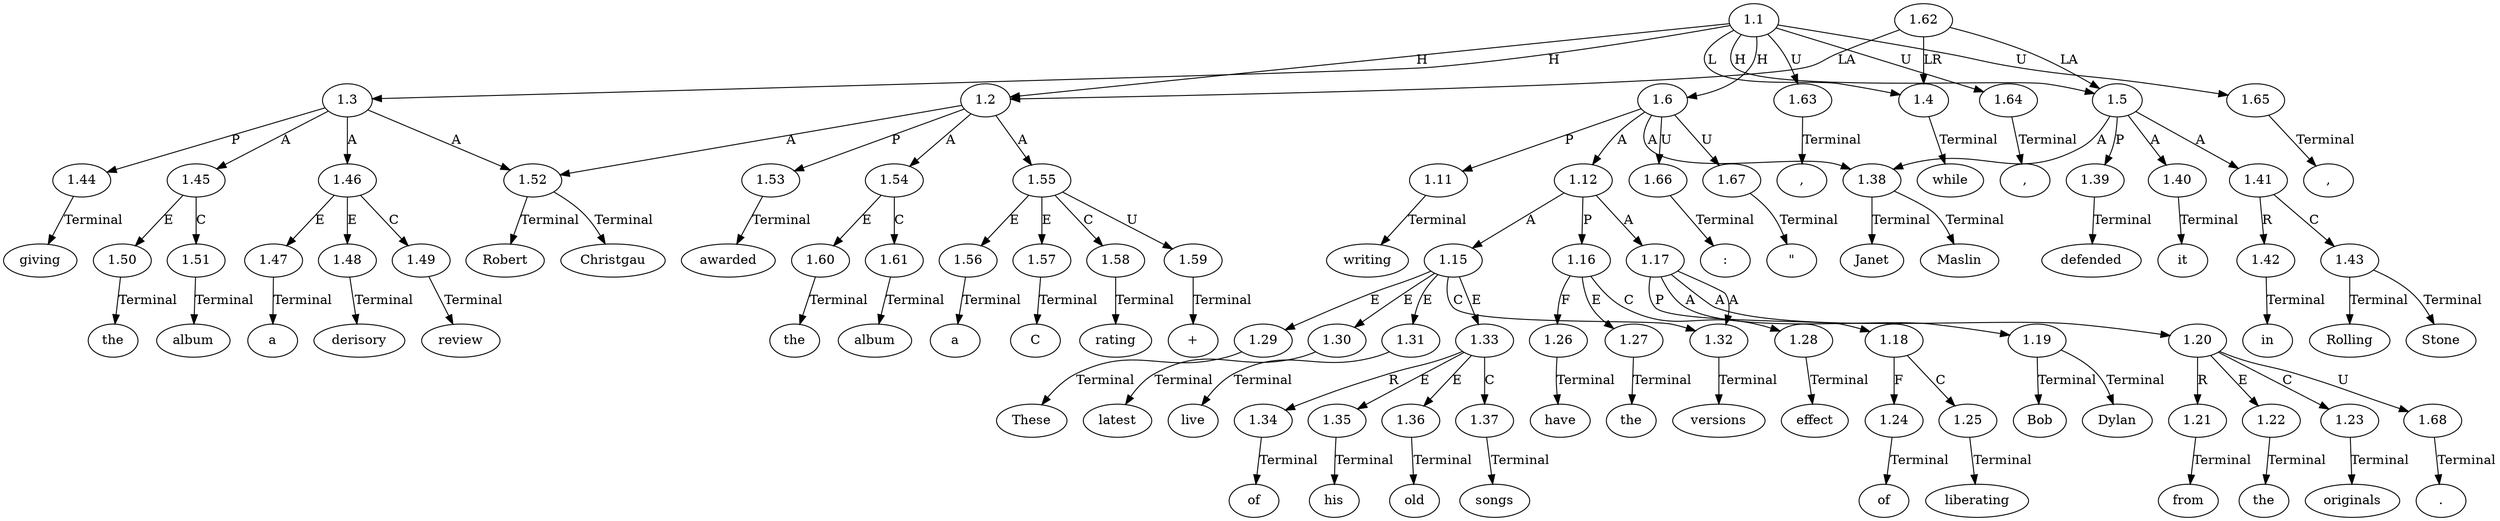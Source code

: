 // Graph
digraph {
	0.1 [label=Robert ordering=out]
	0.10 [label="," ordering=out]
	0.11 [label=giving ordering=out]
	0.12 [label=the ordering=out]
	0.13 [label=album ordering=out]
	0.14 [label=a ordering=out]
	0.15 [label=derisory ordering=out]
	0.16 [label=review ordering=out]
	0.17 [label="," ordering=out]
	0.18 [label=while ordering=out]
	0.19 [label=Janet ordering=out]
	0.2 [label=Christgau ordering=out]
	0.20 [label=Maslin ordering=out]
	0.21 [label=defended ordering=out]
	0.22 [label=it ordering=out]
	0.23 [label=in ordering=out]
	0.24 [label=Rolling ordering=out]
	0.25 [label=Stone ordering=out]
	0.26 [label="," ordering=out]
	0.27 [label=writing ordering=out]
	0.28 [label=":" ordering=out]
	0.29 [label="\"" ordering=out]
	0.3 [label=awarded ordering=out]
	0.30 [label=These ordering=out]
	0.31 [label=latest ordering=out]
	0.32 [label=live ordering=out]
	0.33 [label=versions ordering=out]
	0.34 [label=of ordering=out]
	0.35 [label=his ordering=out]
	0.36 [label=old ordering=out]
	0.37 [label=songs ordering=out]
	0.38 [label=have ordering=out]
	0.39 [label=the ordering=out]
	0.4 [label=the ordering=out]
	0.40 [label=effect ordering=out]
	0.41 [label=of ordering=out]
	0.42 [label=liberating ordering=out]
	0.43 [label=Bob ordering=out]
	0.44 [label=Dylan ordering=out]
	0.45 [label=from ordering=out]
	0.46 [label=the ordering=out]
	0.47 [label=originals ordering=out]
	0.48 [label="." ordering=out]
	0.5 [label=album ordering=out]
	0.6 [label=a ordering=out]
	0.7 [label=C ordering=out]
	0.8 [label="+" ordering=out]
	0.9 [label=rating ordering=out]
	1.1 [label=1.1 ordering=out]
	1.2 [label=1.2 ordering=out]
	1.3 [label=1.3 ordering=out]
	1.4 [label=1.4 ordering=out]
	1.5 [label=1.5 ordering=out]
	1.6 [label=1.6 ordering=out]
	1.11 [label=1.11 ordering=out]
	1.12 [label=1.12 ordering=out]
	1.15 [label=1.15 ordering=out]
	1.16 [label=1.16 ordering=out]
	1.17 [label=1.17 ordering=out]
	1.18 [label=1.18 ordering=out]
	1.19 [label=1.19 ordering=out]
	1.20 [label=1.20 ordering=out]
	1.21 [label=1.21 ordering=out]
	1.22 [label=1.22 ordering=out]
	1.23 [label=1.23 ordering=out]
	1.24 [label=1.24 ordering=out]
	1.25 [label=1.25 ordering=out]
	1.26 [label=1.26 ordering=out]
	1.27 [label=1.27 ordering=out]
	1.28 [label=1.28 ordering=out]
	1.29 [label=1.29 ordering=out]
	1.30 [label=1.30 ordering=out]
	1.31 [label=1.31 ordering=out]
	1.32 [label=1.32 ordering=out]
	1.33 [label=1.33 ordering=out]
	1.34 [label=1.34 ordering=out]
	1.35 [label=1.35 ordering=out]
	1.36 [label=1.36 ordering=out]
	1.37 [label=1.37 ordering=out]
	1.38 [label=1.38 ordering=out]
	1.39 [label=1.39 ordering=out]
	1.40 [label=1.40 ordering=out]
	1.41 [label=1.41 ordering=out]
	1.42 [label=1.42 ordering=out]
	1.43 [label=1.43 ordering=out]
	1.44 [label=1.44 ordering=out]
	1.45 [label=1.45 ordering=out]
	1.46 [label=1.46 ordering=out]
	1.47 [label=1.47 ordering=out]
	1.48 [label=1.48 ordering=out]
	1.49 [label=1.49 ordering=out]
	1.50 [label=1.50 ordering=out]
	1.51 [label=1.51 ordering=out]
	1.52 [label=1.52 ordering=out]
	1.53 [label=1.53 ordering=out]
	1.54 [label=1.54 ordering=out]
	1.55 [label=1.55 ordering=out]
	1.56 [label=1.56 ordering=out]
	1.57 [label=1.57 ordering=out]
	1.58 [label=1.58 ordering=out]
	1.59 [label=1.59 ordering=out]
	1.60 [label=1.60 ordering=out]
	1.61 [label=1.61 ordering=out]
	1.62 [label=1.62 ordering=out]
	1.63 [label=1.63 ordering=out]
	1.64 [label=1.64 ordering=out]
	1.65 [label=1.65 ordering=out]
	1.66 [label=1.66 ordering=out]
	1.67 [label=1.67 ordering=out]
	1.68 [label=1.68 ordering=out]
	1.1 -> 1.2 [label=H ordering=out]
	1.1 -> 1.3 [label=H ordering=out]
	1.1 -> 1.4 [label=L ordering=out]
	1.1 -> 1.5 [label=H ordering=out]
	1.1 -> 1.6 [label=H ordering=out]
	1.1 -> 1.63 [label=U ordering=out]
	1.1 -> 1.64 [label=U ordering=out]
	1.1 -> 1.65 [label=U ordering=out]
	1.2 -> 1.52 [label=A ordering=out]
	1.2 -> 1.53 [label=P ordering=out]
	1.2 -> 1.54 [label=A ordering=out]
	1.2 -> 1.55 [label=A ordering=out]
	1.3 -> 1.44 [label=P ordering=out]
	1.3 -> 1.45 [label=A ordering=out]
	1.3 -> 1.46 [label=A ordering=out]
	1.3 -> 1.52 [label=A ordering=out]
	1.4 -> 0.18 [label=Terminal ordering=out]
	1.5 -> 1.38 [label=A ordering=out]
	1.5 -> 1.39 [label=P ordering=out]
	1.5 -> 1.40 [label=A ordering=out]
	1.5 -> 1.41 [label=A ordering=out]
	1.6 -> 1.11 [label=P ordering=out]
	1.6 -> 1.12 [label=A ordering=out]
	1.6 -> 1.38 [label=A ordering=out]
	1.6 -> 1.66 [label=U ordering=out]
	1.6 -> 1.67 [label=U ordering=out]
	1.11 -> 0.27 [label=Terminal ordering=out]
	1.12 -> 1.15 [label=A ordering=out]
	1.12 -> 1.16 [label=P ordering=out]
	1.12 -> 1.17 [label=A ordering=out]
	1.15 -> 1.29 [label=E ordering=out]
	1.15 -> 1.30 [label=E ordering=out]
	1.15 -> 1.31 [label=E ordering=out]
	1.15 -> 1.32 [label=C ordering=out]
	1.15 -> 1.33 [label=E ordering=out]
	1.16 -> 1.26 [label=F ordering=out]
	1.16 -> 1.27 [label=E ordering=out]
	1.16 -> 1.28 [label=C ordering=out]
	1.17 -> 1.18 [label=P ordering=out]
	1.17 -> 1.19 [label=A ordering=out]
	1.17 -> 1.20 [label=A ordering=out]
	1.17 -> 1.32 [label=A ordering=out]
	1.18 -> 1.24 [label=F ordering=out]
	1.18 -> 1.25 [label=C ordering=out]
	1.19 -> 0.43 [label=Terminal ordering=out]
	1.19 -> 0.44 [label=Terminal ordering=out]
	1.20 -> 1.21 [label=R ordering=out]
	1.20 -> 1.22 [label=E ordering=out]
	1.20 -> 1.23 [label=C ordering=out]
	1.20 -> 1.68 [label=U ordering=out]
	1.21 -> 0.45 [label=Terminal ordering=out]
	1.22 -> 0.46 [label=Terminal ordering=out]
	1.23 -> 0.47 [label=Terminal ordering=out]
	1.24 -> 0.41 [label=Terminal ordering=out]
	1.25 -> 0.42 [label=Terminal ordering=out]
	1.26 -> 0.38 [label=Terminal ordering=out]
	1.27 -> 0.39 [label=Terminal ordering=out]
	1.28 -> 0.40 [label=Terminal ordering=out]
	1.29 -> 0.30 [label=Terminal ordering=out]
	1.30 -> 0.31 [label=Terminal ordering=out]
	1.31 -> 0.32 [label=Terminal ordering=out]
	1.32 -> 0.33 [label=Terminal ordering=out]
	1.33 -> 1.34 [label=R ordering=out]
	1.33 -> 1.35 [label=E ordering=out]
	1.33 -> 1.36 [label=E ordering=out]
	1.33 -> 1.37 [label=C ordering=out]
	1.34 -> 0.34 [label=Terminal ordering=out]
	1.35 -> 0.35 [label=Terminal ordering=out]
	1.36 -> 0.36 [label=Terminal ordering=out]
	1.37 -> 0.37 [label=Terminal ordering=out]
	1.38 -> 0.19 [label=Terminal ordering=out]
	1.38 -> 0.20 [label=Terminal ordering=out]
	1.39 -> 0.21 [label=Terminal ordering=out]
	1.40 -> 0.22 [label=Terminal ordering=out]
	1.41 -> 1.42 [label=R ordering=out]
	1.41 -> 1.43 [label=C ordering=out]
	1.42 -> 0.23 [label=Terminal ordering=out]
	1.43 -> 0.24 [label=Terminal ordering=out]
	1.43 -> 0.25 [label=Terminal ordering=out]
	1.44 -> 0.11 [label=Terminal ordering=out]
	1.45 -> 1.50 [label=E ordering=out]
	1.45 -> 1.51 [label=C ordering=out]
	1.46 -> 1.47 [label=E ordering=out]
	1.46 -> 1.48 [label=E ordering=out]
	1.46 -> 1.49 [label=C ordering=out]
	1.47 -> 0.14 [label=Terminal ordering=out]
	1.48 -> 0.15 [label=Terminal ordering=out]
	1.49 -> 0.16 [label=Terminal ordering=out]
	1.50 -> 0.12 [label=Terminal ordering=out]
	1.51 -> 0.13 [label=Terminal ordering=out]
	1.52 -> 0.1 [label=Terminal ordering=out]
	1.52 -> 0.2 [label=Terminal ordering=out]
	1.53 -> 0.3 [label=Terminal ordering=out]
	1.54 -> 1.60 [label=E ordering=out]
	1.54 -> 1.61 [label=C ordering=out]
	1.55 -> 1.56 [label=E ordering=out]
	1.55 -> 1.57 [label=E ordering=out]
	1.55 -> 1.58 [label=C ordering=out]
	1.55 -> 1.59 [label=U ordering=out]
	1.56 -> 0.6 [label=Terminal ordering=out]
	1.57 -> 0.7 [label=Terminal ordering=out]
	1.58 -> 0.9 [label=Terminal ordering=out]
	1.59 -> 0.8 [label=Terminal ordering=out]
	1.60 -> 0.4 [label=Terminal ordering=out]
	1.61 -> 0.5 [label=Terminal ordering=out]
	1.62 -> 1.2 [label=LA ordering=out]
	1.62 -> 1.4 [label=LR ordering=out]
	1.62 -> 1.5 [label=LA ordering=out]
	1.63 -> 0.10 [label=Terminal ordering=out]
	1.64 -> 0.17 [label=Terminal ordering=out]
	1.65 -> 0.26 [label=Terminal ordering=out]
	1.66 -> 0.28 [label=Terminal ordering=out]
	1.67 -> 0.29 [label=Terminal ordering=out]
	1.68 -> 0.48 [label=Terminal ordering=out]
}

